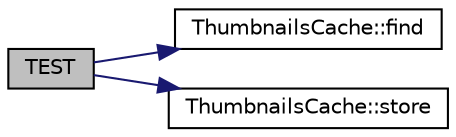 digraph "TEST"
{
 // LATEX_PDF_SIZE
  edge [fontname="Helvetica",fontsize="10",labelfontname="Helvetica",labelfontsize="10"];
  node [fontname="Helvetica",fontsize="10",shape=record];
  rankdir="LR";
  Node1 [label="TEST",height=0.2,width=0.4,color="black", fillcolor="grey75", style="filled", fontcolor="black",tooltip=" "];
  Node1 -> Node2 [color="midnightblue",fontsize="10",style="solid",fontname="Helvetica"];
  Node2 [label="ThumbnailsCache::find",height=0.2,width=0.4,color="black", fillcolor="white", style="filled",URL="$class_thumbnails_cache.html#a3a1281f44f652a001a196a3d29305edd",tooltip=" "];
  Node1 -> Node3 [color="midnightblue",fontsize="10",style="solid",fontname="Helvetica"];
  Node3 [label="ThumbnailsCache::store",height=0.2,width=0.4,color="black", fillcolor="white", style="filled",URL="$class_thumbnails_cache.html#a40f3a3fa2690cd5e6061693e66a0c6f1",tooltip=" "];
}
